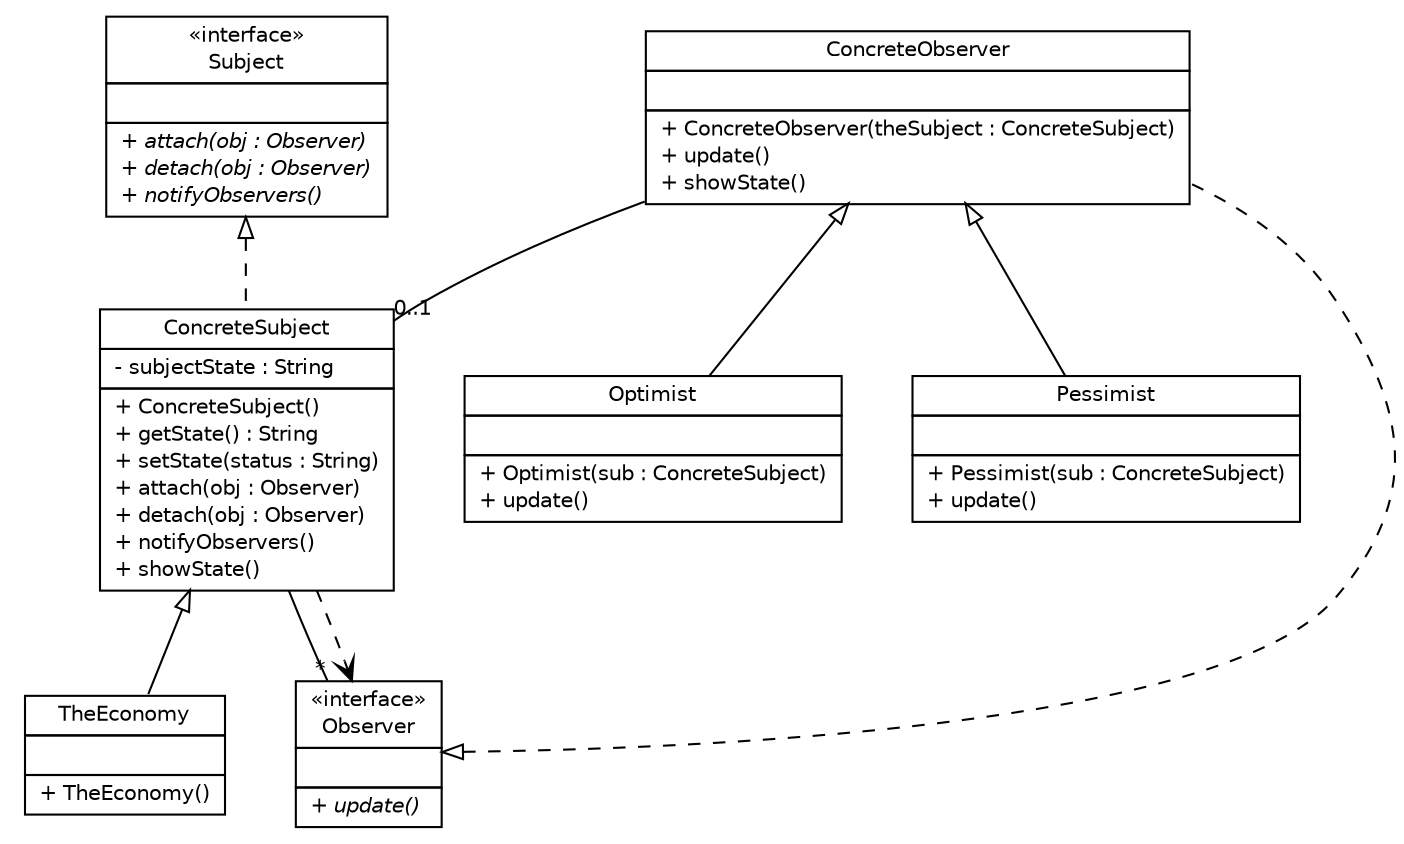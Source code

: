 #!/usr/local/bin/dot
#
# Class diagram 
# Generated by UMLGraph version R5_7_2-23-gd0ede4 (http://www.spinellis.gr/umlgraph/)
#

digraph G {
	edge [fontname="Helvetica",fontsize=10,labelfontname="Helvetica",labelfontsize=10];
	node [fontname="Helvetica",fontsize=10,shape=plaintext];
	nodesep=0.25;
	ranksep=0.5;
	// ConcreteObserver
	c0 [label=<<table title="ConcreteObserver" border="0" cellborder="1" cellspacing="0" cellpadding="2" port="p">
		<tr><td><table border="0" cellspacing="0" cellpadding="1">
<tr><td align="center" balign="center"> ConcreteObserver </td></tr>
		</table></td></tr>
		<tr><td><table border="0" cellspacing="0" cellpadding="1">
<tr><td align="left" balign="left">  </td></tr>
		</table></td></tr>
		<tr><td><table border="0" cellspacing="0" cellpadding="1">
<tr><td align="left" balign="left"> + ConcreteObserver(theSubject : ConcreteSubject) </td></tr>
<tr><td align="left" balign="left"> + update() </td></tr>
<tr><td align="left" balign="left"> + showState() </td></tr>
		</table></td></tr>
		</table>>, URL="null", fontname="Helvetica", fontcolor="black", fontsize=10.0];
	// ConcreteSubject
	c1 [label=<<table title="ConcreteSubject" border="0" cellborder="1" cellspacing="0" cellpadding="2" port="p">
		<tr><td><table border="0" cellspacing="0" cellpadding="1">
<tr><td align="center" balign="center"> ConcreteSubject </td></tr>
		</table></td></tr>
		<tr><td><table border="0" cellspacing="0" cellpadding="1">
<tr><td align="left" balign="left"> - subjectState : String </td></tr>
		</table></td></tr>
		<tr><td><table border="0" cellspacing="0" cellpadding="1">
<tr><td align="left" balign="left"> + ConcreteSubject() </td></tr>
<tr><td align="left" balign="left"> + getState() : String </td></tr>
<tr><td align="left" balign="left"> + setState(status : String) </td></tr>
<tr><td align="left" balign="left"> + attach(obj : Observer) </td></tr>
<tr><td align="left" balign="left"> + detach(obj : Observer) </td></tr>
<tr><td align="left" balign="left"> + notifyObservers() </td></tr>
<tr><td align="left" balign="left"> + showState() </td></tr>
		</table></td></tr>
		</table>>, URL="null", fontname="Helvetica", fontcolor="black", fontsize=10.0];
	// Observer
	c2 [label=<<table title="Observer" border="0" cellborder="1" cellspacing="0" cellpadding="2" port="p">
		<tr><td><table border="0" cellspacing="0" cellpadding="1">
<tr><td align="center" balign="center"> &#171;interface&#187; </td></tr>
<tr><td align="center" balign="center"> Observer </td></tr>
		</table></td></tr>
		<tr><td><table border="0" cellspacing="0" cellpadding="1">
<tr><td align="left" balign="left">  </td></tr>
		</table></td></tr>
		<tr><td><table border="0" cellspacing="0" cellpadding="1">
<tr><td align="left" balign="left"><font face="Helvetica-Oblique" point-size="10.0"> + update() </font></td></tr>
		</table></td></tr>
		</table>>, URL="null", fontname="Helvetica", fontcolor="black", fontsize=10.0];
	// Optimist
	c3 [label=<<table title="Optimist" border="0" cellborder="1" cellspacing="0" cellpadding="2" port="p">
		<tr><td><table border="0" cellspacing="0" cellpadding="1">
<tr><td align="center" balign="center"> Optimist </td></tr>
		</table></td></tr>
		<tr><td><table border="0" cellspacing="0" cellpadding="1">
<tr><td align="left" balign="left">  </td></tr>
		</table></td></tr>
		<tr><td><table border="0" cellspacing="0" cellpadding="1">
<tr><td align="left" balign="left"> + Optimist(sub : ConcreteSubject) </td></tr>
<tr><td align="left" balign="left"> + update() </td></tr>
		</table></td></tr>
		</table>>, URL="null", fontname="Helvetica", fontcolor="black", fontsize=10.0];
	// Pessimist
	c4 [label=<<table title="Pessimist" border="0" cellborder="1" cellspacing="0" cellpadding="2" port="p">
		<tr><td><table border="0" cellspacing="0" cellpadding="1">
<tr><td align="center" balign="center"> Pessimist </td></tr>
		</table></td></tr>
		<tr><td><table border="0" cellspacing="0" cellpadding="1">
<tr><td align="left" balign="left">  </td></tr>
		</table></td></tr>
		<tr><td><table border="0" cellspacing="0" cellpadding="1">
<tr><td align="left" balign="left"> + Pessimist(sub : ConcreteSubject) </td></tr>
<tr><td align="left" balign="left"> + update() </td></tr>
		</table></td></tr>
		</table>>, URL="null", fontname="Helvetica", fontcolor="black", fontsize=10.0];
	// Subject
	c5 [label=<<table title="Subject" border="0" cellborder="1" cellspacing="0" cellpadding="2" port="p">
		<tr><td><table border="0" cellspacing="0" cellpadding="1">
<tr><td align="center" balign="center"> &#171;interface&#187; </td></tr>
<tr><td align="center" balign="center"> Subject </td></tr>
		</table></td></tr>
		<tr><td><table border="0" cellspacing="0" cellpadding="1">
<tr><td align="left" balign="left">  </td></tr>
		</table></td></tr>
		<tr><td><table border="0" cellspacing="0" cellpadding="1">
<tr><td align="left" balign="left"><font face="Helvetica-Oblique" point-size="10.0"> + attach(obj : Observer) </font></td></tr>
<tr><td align="left" balign="left"><font face="Helvetica-Oblique" point-size="10.0"> + detach(obj : Observer) </font></td></tr>
<tr><td align="left" balign="left"><font face="Helvetica-Oblique" point-size="10.0"> + notifyObservers() </font></td></tr>
		</table></td></tr>
		</table>>, URL="null", fontname="Helvetica", fontcolor="black", fontsize=10.0];
	// TheEconomy
	c6 [label=<<table title="TheEconomy" border="0" cellborder="1" cellspacing="0" cellpadding="2" port="p">
		<tr><td><table border="0" cellspacing="0" cellpadding="1">
<tr><td align="center" balign="center"> TheEconomy </td></tr>
		</table></td></tr>
		<tr><td><table border="0" cellspacing="0" cellpadding="1">
<tr><td align="left" balign="left">  </td></tr>
		</table></td></tr>
		<tr><td><table border="0" cellspacing="0" cellpadding="1">
<tr><td align="left" balign="left"> + TheEconomy() </td></tr>
		</table></td></tr>
		</table>>, URL="null", fontname="Helvetica", fontcolor="black", fontsize=10.0];
	//ConcreteObserver implements Observer
	c2:p -> c0:p [dir=back,arrowtail=empty,style=dashed];
	// ConcreteObserver ASSOC ConcreteSubject
	c0:p -> c1:p [taillabel="", label="", headlabel="0..1", fontname="Helvetica", fontcolor="black", fontsize=10.0, color="black", arrowhead=none];
	//ConcreteSubject implements Subject
	c5:p -> c1:p [dir=back,arrowtail=empty,style=dashed];
	// ConcreteSubject ASSOC Observer
	c1:p -> c2:p [taillabel="", label="", headlabel="*", fontname="Helvetica", fontcolor="black", fontsize=10.0, color="black", arrowhead=none];
	// ConcreteSubject DEPEND Observer
	c1:p -> c2:p [taillabel="", label="", headlabel="", fontname="Helvetica", fontcolor="black", fontsize=10.0, color="black", arrowhead=open, style=dashed];
	//Optimist extends ConcreteObserver
	c0:p -> c3:p [dir=back,arrowtail=empty];
	//Pessimist extends ConcreteObserver
	c0:p -> c4:p [dir=back,arrowtail=empty];
	//TheEconomy extends ConcreteSubject
	c1:p -> c6:p [dir=back,arrowtail=empty];
}

